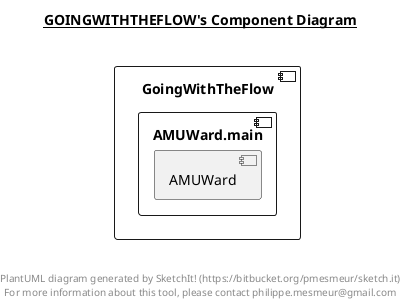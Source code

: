@startuml

title __GOINGWITHTHEFLOW's Component Diagram__\n

  component "GoingWithTheFlow" {
        [AMUWard.main]
    component "AMUWard.main" {
          [AMUWard]
    }


  }




right footer


PlantUML diagram generated by SketchIt! (https://bitbucket.org/pmesmeur/sketch.it)
For more information about this tool, please contact philippe.mesmeur@gmail.com
endfooter

@enduml

